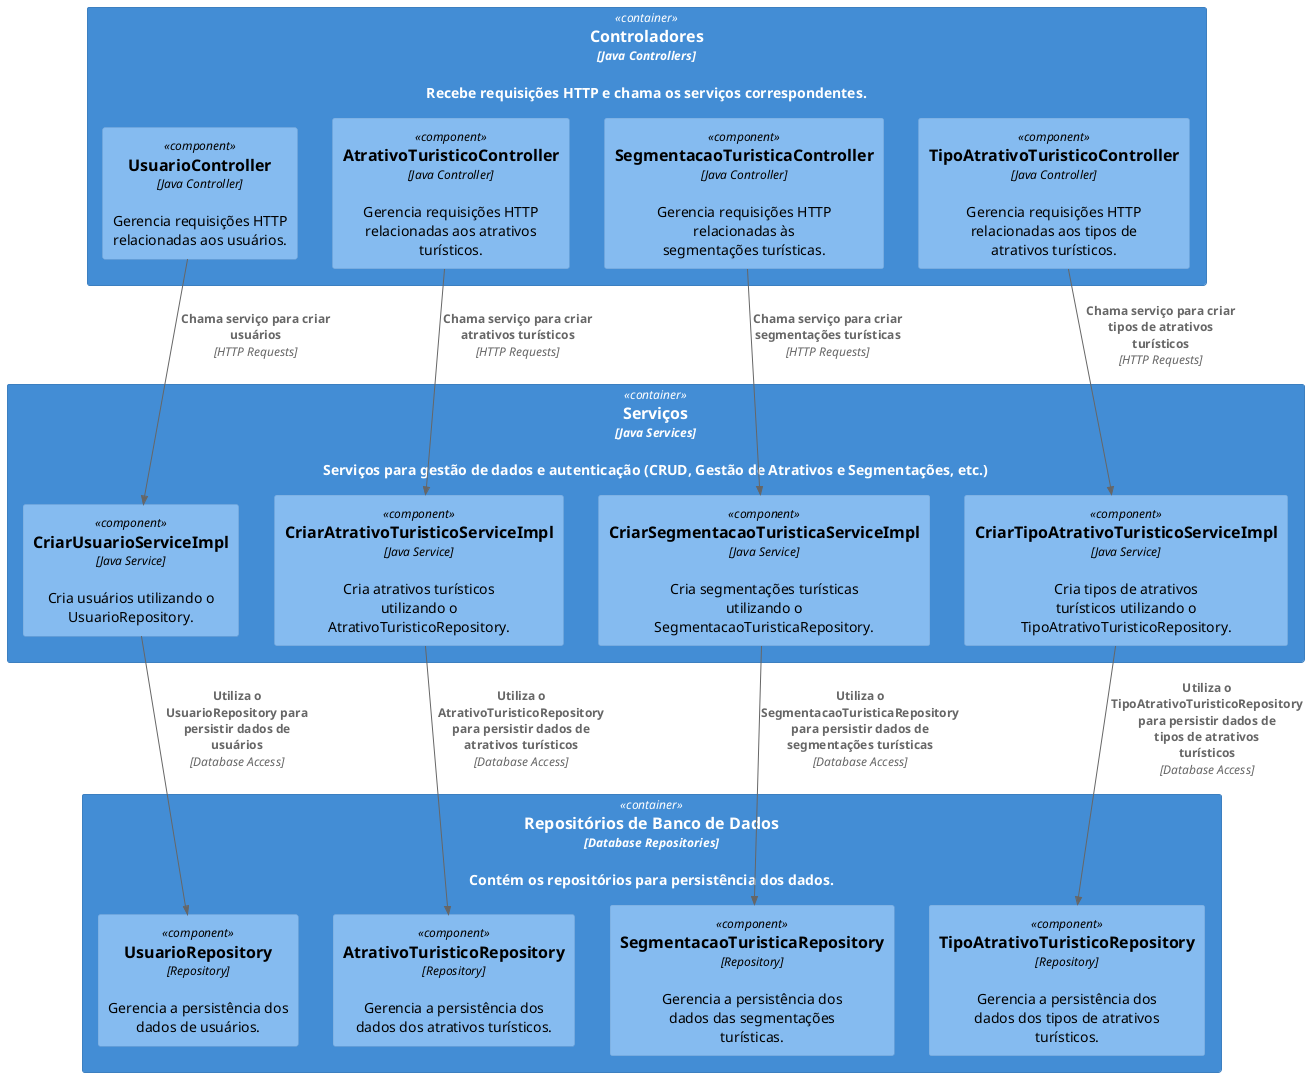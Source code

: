 @startuml
!define C4_COMPONENT
!include <C4/C4_Component.puml>

' Containers para Banco de Dados
Container(db_repositories, "Repositórios de Banco de Dados", "Database Repositories", "Contém os repositórios para persistência dos dados.") {
    Component(usuarioRepository, "UsuarioRepository", "Repository", "Gerencia a persistência dos dados de usuários.")
    Component(tipoAtrativoTuristicoRepository, "TipoAtrativoTuristicoRepository", "Repository", "Gerencia a persistência dos dados dos tipos de atrativos turísticos.")
    Component(segmentacaoTuristicaRepository, "SegmentacaoTuristicaRepository", "Repository", "Gerencia a persistência dos dados das segmentações turísticas.")
    Component(atrativoTuristicoRepository, "AtrativoTuristicoRepository", "Repository", "Gerencia a persistência dos dados dos atrativos turísticos.")
}

' Serviços e Controladores com relações para os Repositórios
Container(inovaturpb_services, "Serviços", "Java Services", "Serviços para gestão de dados e autenticação (CRUD, Gestão de Atrativos e Segmentações, etc.)") {
    Component(criarUsuarioServiceImpl, "CriarUsuarioServiceImpl", "Java Service", "Cria usuários utilizando o UsuarioRepository.")
    Component(criarAtrativoTuristicoServiceImpl, "CriarAtrativoTuristicoServiceImpl", "Java Service", "Cria atrativos turísticos utilizando o AtrativoTuristicoRepository.")
    Component(criarSegmentacaoTuristicaServiceImpl, "CriarSegmentacaoTuristicaServiceImpl", "Java Service", "Cria segmentações turísticas utilizando o SegmentacaoTuristicaRepository.")
    Component(criarTipoAtrativoTuristicoServiceImpl, "CriarTipoAtrativoTuristicoServiceImpl", "Java Service", "Cria tipos de atrativos turísticos utilizando o TipoAtrativoTuristicoRepository.")
}

Container(inovaturpb_api_controllers, "Controladores", "Java Controllers", "Recebe requisições HTTP e chama os serviços correspondentes.") {
    Component(usuarioController, "UsuarioController", "Java Controller", "Gerencia requisições HTTP relacionadas aos usuários.")
    Component(atrativoTuristicoController, "AtrativoTuristicoController", "Java Controller", "Gerencia requisições HTTP relacionadas aos atrativos turísticos.")
    Component(segmentacaoTuristicaController, "SegmentacaoTuristicaController", "Java Controller", "Gerencia requisições HTTP relacionadas às segmentações turísticas.")
    Component(tipoAtrativoTuristicoController, "TipoAtrativoTuristicoController", "Java Controller", "Gerencia requisições HTTP relacionadas aos tipos de atrativos turísticos.")
}

' Relacionamentos entre controladores, serviços e repositórios
Rel(usuarioController, criarUsuarioServiceImpl, "Chama serviço para criar usuários", "HTTP Requests")
Rel(atrativoTuristicoController, criarAtrativoTuristicoServiceImpl, "Chama serviço para criar atrativos turísticos", "HTTP Requests")
Rel(segmentacaoTuristicaController, criarSegmentacaoTuristicaServiceImpl, "Chama serviço para criar segmentações turísticas", "HTTP Requests")
Rel(tipoAtrativoTuristicoController, criarTipoAtrativoTuristicoServiceImpl, "Chama serviço para criar tipos de atrativos turísticos", "HTTP Requests")

' Relacionamentos entre serviços e repositórios
Rel(criarUsuarioServiceImpl, usuarioRepository, "Utiliza o UsuarioRepository para persistir dados de usuários", "Database Access")
Rel(criarAtrativoTuristicoServiceImpl, atrativoTuristicoRepository, "Utiliza o AtrativoTuristicoRepository para persistir dados de atrativos turísticos", "Database Access")
Rel(criarSegmentacaoTuristicaServiceImpl, segmentacaoTuristicaRepository, "Utiliza o SegmentacaoTuristicaRepository para persistir dados de segmentações turísticas", "Database Access")
Rel(criarTipoAtrativoTuristicoServiceImpl, tipoAtrativoTuristicoRepository, "Utiliza o TipoAtrativoTuristicoRepository para persistir dados de tipos de atrativos turísticos", "Database Access")

@enduml

